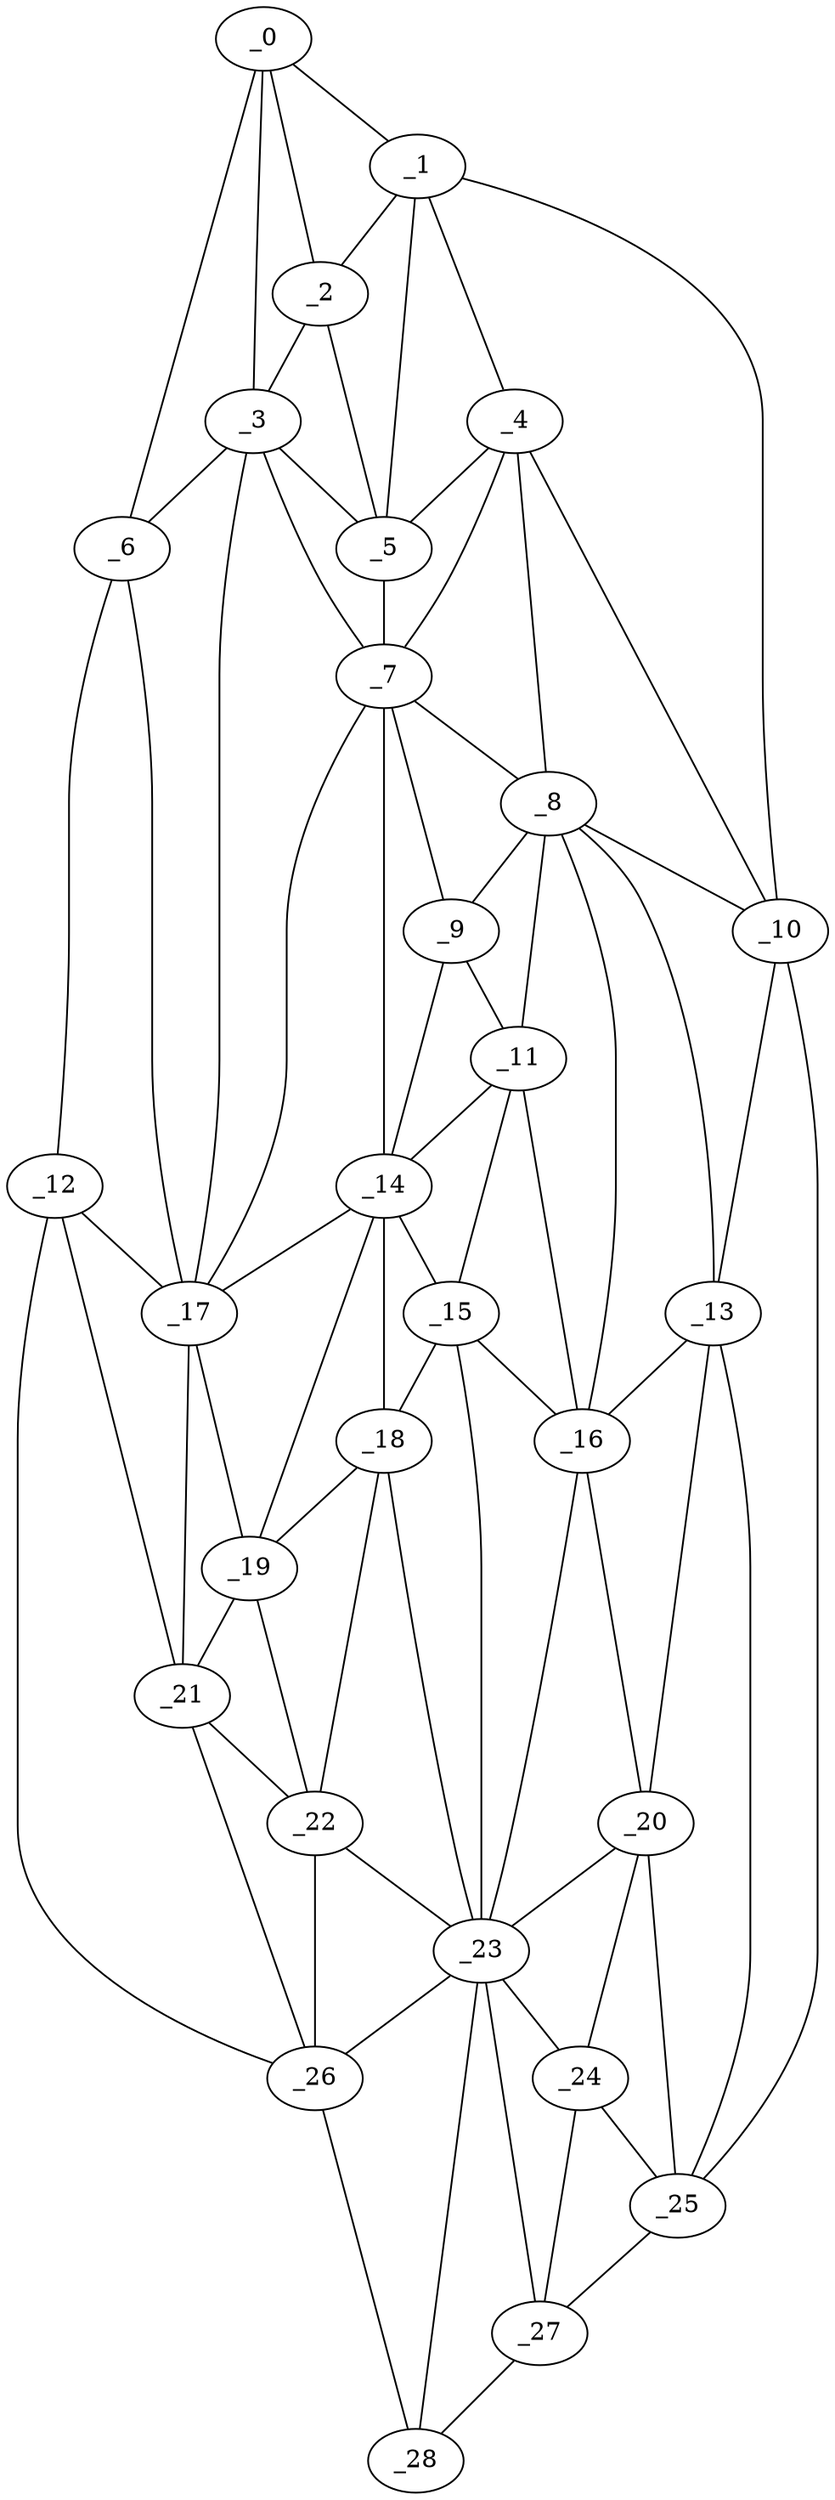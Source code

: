 graph "obj30__210.gxl" {
	_0	 [x=31,
		y=64];
	_1	 [x=31,
		y=78];
	_0 -- _1	 [valence=1];
	_2	 [x=34,
		y=67];
	_0 -- _2	 [valence=2];
	_3	 [x=41,
		y=67];
	_0 -- _3	 [valence=2];
	_6	 [x=46,
		y=7];
	_0 -- _6	 [valence=1];
	_1 -- _2	 [valence=2];
	_4	 [x=41,
		y=85];
	_1 -- _4	 [valence=1];
	_5	 [x=44,
		y=72];
	_1 -- _5	 [valence=2];
	_10	 [x=69,
		y=113];
	_1 -- _10	 [valence=1];
	_2 -- _3	 [valence=2];
	_2 -- _5	 [valence=2];
	_3 -- _5	 [valence=1];
	_3 -- _6	 [valence=1];
	_7	 [x=52,
		y=77];
	_3 -- _7	 [valence=2];
	_17	 [x=88,
		y=47];
	_3 -- _17	 [valence=2];
	_4 -- _5	 [valence=2];
	_4 -- _7	 [valence=2];
	_8	 [x=67,
		y=92];
	_4 -- _8	 [valence=2];
	_4 -- _10	 [valence=2];
	_5 -- _7	 [valence=2];
	_12	 [x=78,
		y=7];
	_6 -- _12	 [valence=1];
	_6 -- _17	 [valence=2];
	_7 -- _8	 [valence=2];
	_9	 [x=69,
		y=82];
	_7 -- _9	 [valence=2];
	_14	 [x=84,
		y=74];
	_7 -- _14	 [valence=2];
	_7 -- _17	 [valence=1];
	_8 -- _9	 [valence=1];
	_8 -- _10	 [valence=1];
	_11	 [x=77,
		y=81];
	_8 -- _11	 [valence=2];
	_13	 [x=82,
		y=103];
	_8 -- _13	 [valence=2];
	_16	 [x=87,
		y=88];
	_8 -- _16	 [valence=1];
	_9 -- _11	 [valence=2];
	_9 -- _14	 [valence=1];
	_10 -- _13	 [valence=1];
	_25	 [x=102,
		y=104];
	_10 -- _25	 [valence=1];
	_11 -- _14	 [valence=2];
	_15	 [x=85,
		y=79];
	_11 -- _15	 [valence=2];
	_11 -- _16	 [valence=1];
	_12 -- _17	 [valence=2];
	_21	 [x=97,
		y=60];
	_12 -- _21	 [valence=1];
	_26	 [x=105,
		y=74];
	_12 -- _26	 [valence=1];
	_13 -- _16	 [valence=1];
	_20	 [x=94,
		y=94];
	_13 -- _20	 [valence=2];
	_13 -- _25	 [valence=1];
	_14 -- _15	 [valence=1];
	_14 -- _17	 [valence=1];
	_18	 [x=91,
		y=73];
	_14 -- _18	 [valence=2];
	_19	 [x=92,
		y=69];
	_14 -- _19	 [valence=2];
	_15 -- _16	 [valence=2];
	_15 -- _18	 [valence=2];
	_23	 [x=98,
		y=81];
	_15 -- _23	 [valence=2];
	_16 -- _20	 [valence=2];
	_16 -- _23	 [valence=1];
	_17 -- _19	 [valence=2];
	_17 -- _21	 [valence=1];
	_18 -- _19	 [valence=1];
	_22	 [x=97,
		y=74];
	_18 -- _22	 [valence=1];
	_18 -- _23	 [valence=1];
	_19 -- _21	 [valence=2];
	_19 -- _22	 [valence=2];
	_20 -- _23	 [valence=1];
	_24	 [x=100,
		y=93];
	_20 -- _24	 [valence=2];
	_20 -- _25	 [valence=2];
	_21 -- _22	 [valence=1];
	_21 -- _26	 [valence=2];
	_22 -- _23	 [valence=2];
	_22 -- _26	 [valence=1];
	_23 -- _24	 [valence=2];
	_23 -- _26	 [valence=1];
	_27	 [x=105,
		y=89];
	_23 -- _27	 [valence=1];
	_28	 [x=106,
		y=82];
	_23 -- _28	 [valence=2];
	_24 -- _25	 [valence=2];
	_24 -- _27	 [valence=2];
	_25 -- _27	 [valence=1];
	_26 -- _28	 [valence=1];
	_27 -- _28	 [valence=1];
}

